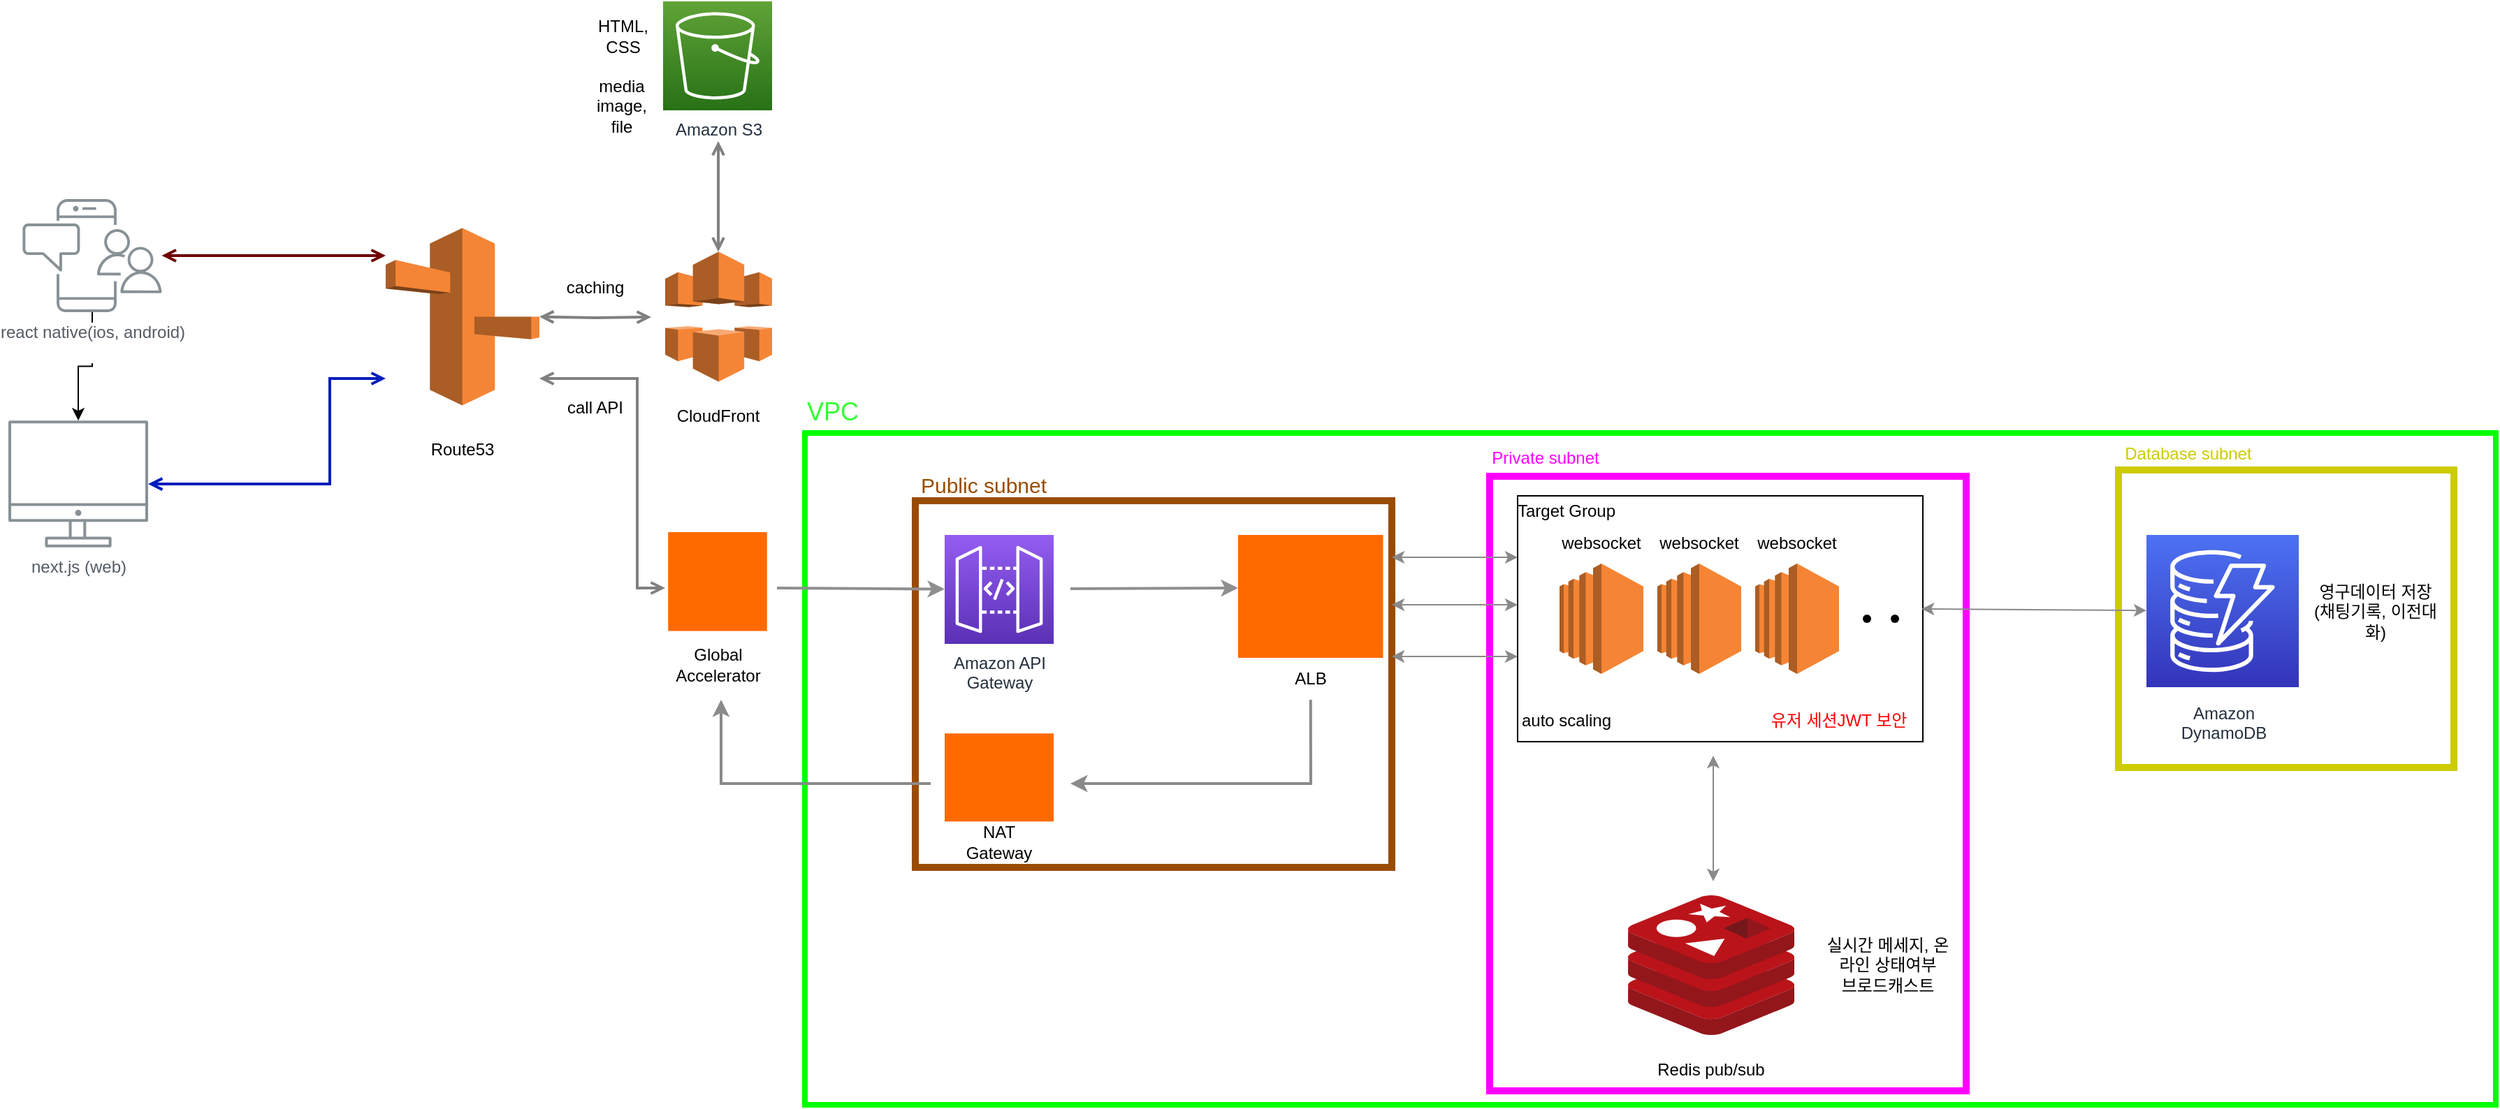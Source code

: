 <mxfile version="26.0.16">
  <diagram id="Ht1M8jgEwFfnCIfOTk4-" name="Page-1">
    <mxGraphModel dx="1434" dy="738" grid="1" gridSize="10" guides="1" tooltips="1" connect="1" arrows="1" fold="1" page="1" pageScale="1" pageWidth="1169" pageHeight="827" math="0" shadow="0">
      <root>
        <mxCell id="0" />
        <mxCell id="1" parent="0" />
        <mxCell id="NSB9uchk69Qtgk8OUiJh-56" value="" style="rounded=0;whiteSpace=wrap;html=1;strokeColor=#00FF00;strokeWidth=4;" vertex="1" parent="1">
          <mxGeometry x="580" y="369" width="1210" height="481" as="geometry" />
        </mxCell>
        <mxCell id="NSB9uchk69Qtgk8OUiJh-62" value="" style="rounded=0;whiteSpace=wrap;html=1;strokeColor=#CCCC00;strokeWidth=5;" vertex="1" parent="1">
          <mxGeometry x="1520" y="395.5" width="240" height="213" as="geometry" />
        </mxCell>
        <mxCell id="NSB9uchk69Qtgk8OUiJh-60" value="" style="rounded=0;whiteSpace=wrap;html=1;strokeColor=#FF00FF;strokeWidth=5;" vertex="1" parent="1">
          <mxGeometry x="1070" y="400" width="341" height="440" as="geometry" />
        </mxCell>
        <mxCell id="NSB9uchk69Qtgk8OUiJh-58" value="" style="rounded=0;whiteSpace=wrap;html=1;strokeColor=#994C00;strokeWidth=5;" vertex="1" parent="1">
          <mxGeometry x="659" y="417.5" width="341" height="262.5" as="geometry" />
        </mxCell>
        <mxCell id="UEzPUAAOIrF-is8g5C7q-128" style="edgeStyle=orthogonalEdgeStyle;rounded=0;orthogonalLoop=1;jettySize=auto;html=1;startArrow=open;startFill=0;endArrow=open;endFill=0;strokeWidth=2;strokeColor=#001DBC;fillColor=#0050ef;" parent="1" source="UEzPUAAOIrF-is8g5C7q-109" target="NSB9uchk69Qtgk8OUiJh-3" edge="1">
          <mxGeometry relative="1" as="geometry">
            <Array as="points">
              <mxPoint x="240" y="406" />
              <mxPoint x="240" y="330" />
            </Array>
          </mxGeometry>
        </mxCell>
        <mxCell id="UEzPUAAOIrF-is8g5C7q-127" style="edgeStyle=orthogonalEdgeStyle;rounded=0;orthogonalLoop=1;jettySize=auto;html=1;startArrow=open;startFill=0;endArrow=open;endFill=0;strokeWidth=2;strokeColor=#6F0000;fillColor=#a20025;" parent="1" source="UEzPUAAOIrF-is8g5C7q-110" target="NSB9uchk69Qtgk8OUiJh-3" edge="1">
          <mxGeometry relative="1" as="geometry">
            <Array as="points">
              <mxPoint x="375" y="282" />
              <mxPoint x="375" y="299" />
            </Array>
          </mxGeometry>
        </mxCell>
        <mxCell id="UEzPUAAOIrF-is8g5C7q-109" value="next.js (web)" style="outlineConnect=0;gradientColor=none;fontColor=#545B64;strokeColor=none;fillColor=#879196;dashed=0;verticalLabelPosition=bottom;verticalAlign=top;align=center;html=1;fontSize=12;fontStyle=0;aspect=fixed;shape=mxgraph.aws4.illustration_desktop;pointerEvents=1;labelBackgroundColor=#ffffff;" parent="1" vertex="1">
          <mxGeometry x="10" y="360" width="100" height="91" as="geometry" />
        </mxCell>
        <mxCell id="NSB9uchk69Qtgk8OUiJh-1" value="" style="edgeStyle=orthogonalEdgeStyle;rounded=0;orthogonalLoop=1;jettySize=auto;html=1;" edge="1" parent="1" source="UEzPUAAOIrF-is8g5C7q-110" target="UEzPUAAOIrF-is8g5C7q-109">
          <mxGeometry relative="1" as="geometry" />
        </mxCell>
        <mxCell id="UEzPUAAOIrF-is8g5C7q-110" value="react native(ios, android)&lt;div&gt;&lt;br&gt;&lt;/div&gt;" style="outlineConnect=0;gradientColor=none;fontColor=#545B64;strokeColor=none;fillColor=#879196;dashed=0;verticalLabelPosition=bottom;verticalAlign=top;align=center;html=1;fontSize=12;fontStyle=0;aspect=fixed;shape=mxgraph.aws4.illustration_notification;pointerEvents=1;labelBackgroundColor=#ffffff;" parent="1" vertex="1">
          <mxGeometry x="20" y="201.5" width="100" height="81" as="geometry" />
        </mxCell>
        <mxCell id="UEzPUAAOIrF-is8g5C7q-114" value="Amazon API&lt;br&gt;Gateway&lt;br&gt;" style="outlineConnect=0;fontColor=#232F3E;gradientColor=#945DF2;gradientDirection=north;fillColor=#5A30B5;strokeColor=#ffffff;dashed=0;verticalLabelPosition=bottom;verticalAlign=top;align=center;html=1;fontSize=12;fontStyle=0;aspect=fixed;shape=mxgraph.aws4.resourceIcon;resIcon=mxgraph.aws4.api_gateway;labelBackgroundColor=#ffffff;" parent="1" vertex="1">
          <mxGeometry x="680" y="442" width="78" height="78" as="geometry" />
        </mxCell>
        <mxCell id="UEzPUAAOIrF-is8g5C7q-116" value="Amazon S3" style="outlineConnect=0;fontColor=#232F3E;gradientColor=#60A337;gradientDirection=north;fillColor=#277116;strokeColor=#ffffff;dashed=0;verticalLabelPosition=bottom;verticalAlign=top;align=center;html=1;fontSize=12;fontStyle=0;aspect=fixed;shape=mxgraph.aws4.resourceIcon;resIcon=mxgraph.aws4.s3;labelBackgroundColor=#ffffff;" parent="1" vertex="1">
          <mxGeometry x="478.5" y="60" width="78" height="78" as="geometry" />
        </mxCell>
        <mxCell id="UEzPUAAOIrF-is8g5C7q-119" value="Amazon&lt;br&gt;DynamoDB&lt;br&gt;" style="outlineConnect=0;fontColor=#232F3E;gradientColor=#4D72F3;gradientDirection=north;fillColor=#3334B9;strokeColor=#ffffff;dashed=0;verticalLabelPosition=bottom;verticalAlign=top;align=center;html=1;fontSize=12;fontStyle=0;aspect=fixed;shape=mxgraph.aws4.resourceIcon;resIcon=mxgraph.aws4.dynamodb;labelBackgroundColor=#ffffff;spacingTop=5;" parent="1" vertex="1">
          <mxGeometry x="1540" y="442" width="109" height="109" as="geometry" />
        </mxCell>
        <mxCell id="NSB9uchk69Qtgk8OUiJh-3" value="" style="outlineConnect=0;dashed=0;verticalLabelPosition=bottom;verticalAlign=top;align=center;html=1;shape=mxgraph.aws3.route_53;fillColor=#F58536;gradientColor=none;" vertex="1" parent="1">
          <mxGeometry x="280" y="222.25" width="110" height="127" as="geometry" />
        </mxCell>
        <mxCell id="NSB9uchk69Qtgk8OUiJh-5" value="Route53" style="text;html=1;align=center;verticalAlign=middle;whiteSpace=wrap;rounded=0;" vertex="1" parent="1">
          <mxGeometry x="305" y="365.75" width="60" height="30" as="geometry" />
        </mxCell>
        <mxCell id="NSB9uchk69Qtgk8OUiJh-6" value="" style="outlineConnect=0;dashed=0;verticalLabelPosition=bottom;verticalAlign=top;align=center;html=1;shape=mxgraph.aws3.cloudfront;fillColor=#F58536;gradientColor=none;" vertex="1" parent="1">
          <mxGeometry x="480" y="239.25" width="76.5" height="93" as="geometry" />
        </mxCell>
        <mxCell id="NSB9uchk69Qtgk8OUiJh-7" value="CloudFront" style="text;html=1;align=center;verticalAlign=middle;whiteSpace=wrap;rounded=0;" vertex="1" parent="1">
          <mxGeometry x="488.25" y="341.75" width="60" height="30" as="geometry" />
        </mxCell>
        <mxCell id="NSB9uchk69Qtgk8OUiJh-8" style="edgeStyle=orthogonalEdgeStyle;rounded=0;orthogonalLoop=1;jettySize=auto;html=1;startArrow=open;startFill=0;endArrow=open;endFill=0;strokeWidth=2;strokeColor=#808080;" edge="1" parent="1" source="NSB9uchk69Qtgk8OUiJh-6">
          <mxGeometry relative="1" as="geometry">
            <Array as="points">
              <mxPoint x="510" y="300" />
              <mxPoint x="510" y="300" />
            </Array>
            <mxPoint x="130" y="252" as="sourcePoint" />
            <mxPoint x="518" y="160" as="targetPoint" />
          </mxGeometry>
        </mxCell>
        <mxCell id="NSB9uchk69Qtgk8OUiJh-14" value="HTML,&lt;div&gt;CSS&lt;/div&gt;" style="text;html=1;align=center;verticalAlign=middle;whiteSpace=wrap;rounded=0;" vertex="1" parent="1">
          <mxGeometry x="420" y="70" width="60" height="30" as="geometry" />
        </mxCell>
        <mxCell id="NSB9uchk69Qtgk8OUiJh-15" value="media image,&lt;br&gt;file" style="text;html=1;align=center;verticalAlign=middle;whiteSpace=wrap;rounded=0;" vertex="1" parent="1">
          <mxGeometry x="418.5" y="120" width="60" height="30" as="geometry" />
        </mxCell>
        <mxCell id="NSB9uchk69Qtgk8OUiJh-16" style="edgeStyle=orthogonalEdgeStyle;rounded=0;orthogonalLoop=1;jettySize=auto;html=1;startArrow=open;startFill=0;endArrow=open;endFill=0;strokeWidth=2;strokeColor=#808080;entryX=1;entryY=0.5;entryDx=0;entryDy=0;entryPerimeter=0;" edge="1" parent="1" target="NSB9uchk69Qtgk8OUiJh-3">
          <mxGeometry relative="1" as="geometry">
            <mxPoint x="470" y="286" as="sourcePoint" />
            <mxPoint x="416" y="308.76" as="targetPoint" />
          </mxGeometry>
        </mxCell>
        <mxCell id="NSB9uchk69Qtgk8OUiJh-17" value="" style="points=[];aspect=fixed;html=1;align=center;shadow=0;dashed=0;fillColor=#FF6A00;strokeColor=none;shape=mxgraph.alibaba_cloud.ga_global_accelerator;" vertex="1" parent="1">
          <mxGeometry x="482.12" y="440" width="70.77" height="70.77" as="geometry" />
        </mxCell>
        <mxCell id="NSB9uchk69Qtgk8OUiJh-18" value="Global Accelerator" style="text;html=1;align=center;verticalAlign=middle;whiteSpace=wrap;rounded=0;" vertex="1" parent="1">
          <mxGeometry x="488.25" y="520" width="60" height="30" as="geometry" />
        </mxCell>
        <mxCell id="NSB9uchk69Qtgk8OUiJh-19" style="edgeStyle=orthogonalEdgeStyle;rounded=0;orthogonalLoop=1;jettySize=auto;html=1;startArrow=open;startFill=0;endArrow=open;endFill=0;strokeWidth=2;strokeColor=#808080;" edge="1" parent="1" target="NSB9uchk69Qtgk8OUiJh-3">
          <mxGeometry relative="1" as="geometry">
            <mxPoint x="480" y="480" as="sourcePoint" />
            <mxPoint x="380" y="370" as="targetPoint" />
            <Array as="points">
              <mxPoint x="460" y="480" />
              <mxPoint x="460" y="330" />
            </Array>
          </mxGeometry>
        </mxCell>
        <mxCell id="NSB9uchk69Qtgk8OUiJh-20" value="caching" style="text;html=1;align=center;verticalAlign=middle;whiteSpace=wrap;rounded=0;" vertex="1" parent="1">
          <mxGeometry x="400" y="250" width="60" height="30" as="geometry" />
        </mxCell>
        <mxCell id="NSB9uchk69Qtgk8OUiJh-21" value="call API" style="text;html=1;align=center;verticalAlign=middle;whiteSpace=wrap;rounded=0;" vertex="1" parent="1">
          <mxGeometry x="400" y="335.75" width="60" height="30" as="geometry" />
        </mxCell>
        <mxCell id="NSB9uchk69Qtgk8OUiJh-22" value="" style="points=[];aspect=fixed;html=1;align=center;shadow=0;dashed=0;fillColor=#FF6A00;strokeColor=none;shape=mxgraph.alibaba_cloud.nat_gateway;" vertex="1" parent="1">
          <mxGeometry x="680" y="584.13" width="78" height="63.03" as="geometry" />
        </mxCell>
        <mxCell id="NSB9uchk69Qtgk8OUiJh-23" value="" style="endArrow=classic;html=1;rounded=0;strokeColor=#8F8F8F;strokeWidth=2;" edge="1" parent="1" target="UEzPUAAOIrF-is8g5C7q-114">
          <mxGeometry width="50" height="50" relative="1" as="geometry">
            <mxPoint x="560" y="480" as="sourcePoint" />
            <mxPoint x="610" y="460" as="targetPoint" />
          </mxGeometry>
        </mxCell>
        <mxCell id="NSB9uchk69Qtgk8OUiJh-24" value="" style="endArrow=classic;html=1;rounded=0;strokeWidth=2;strokeColor=#8A8A8A;" edge="1" parent="1">
          <mxGeometry width="50" height="50" relative="1" as="geometry">
            <mxPoint x="670" y="620" as="sourcePoint" />
            <mxPoint x="520" y="560" as="targetPoint" />
            <Array as="points">
              <mxPoint x="520" y="620" />
            </Array>
          </mxGeometry>
        </mxCell>
        <mxCell id="NSB9uchk69Qtgk8OUiJh-25" value="NAT Gateway" style="text;html=1;align=center;verticalAlign=middle;whiteSpace=wrap;rounded=0;" vertex="1" parent="1">
          <mxGeometry x="689" y="647.16" width="60" height="30" as="geometry" />
        </mxCell>
        <mxCell id="NSB9uchk69Qtgk8OUiJh-26" value="" style="points=[];aspect=fixed;html=1;align=center;shadow=0;dashed=0;fillColor=#FF6A00;strokeColor=none;shape=mxgraph.alibaba_cloud.alb_application_load_balancer_01;" vertex="1" parent="1">
          <mxGeometry x="890" y="442" width="103.76" height="88" as="geometry" />
        </mxCell>
        <mxCell id="NSB9uchk69Qtgk8OUiJh-27" value="ALB" style="text;html=1;align=center;verticalAlign=middle;whiteSpace=wrap;rounded=0;" vertex="1" parent="1">
          <mxGeometry x="911.88" y="530" width="60" height="30" as="geometry" />
        </mxCell>
        <mxCell id="NSB9uchk69Qtgk8OUiJh-28" value="" style="endArrow=classic;html=1;rounded=0;strokeColor=#8F8F8F;strokeWidth=2;" edge="1" parent="1">
          <mxGeometry width="50" height="50" relative="1" as="geometry">
            <mxPoint x="770" y="480.5" as="sourcePoint" />
            <mxPoint x="890" y="480" as="targetPoint" />
          </mxGeometry>
        </mxCell>
        <mxCell id="NSB9uchk69Qtgk8OUiJh-30" value="" style="endArrow=classic;html=1;rounded=0;strokeWidth=2;strokeColor=#8A8A8A;exitX=0.5;exitY=1;exitDx=0;exitDy=0;" edge="1" parent="1" source="NSB9uchk69Qtgk8OUiJh-27">
          <mxGeometry width="50" height="50" relative="1" as="geometry">
            <mxPoint x="930" y="620" as="sourcePoint" />
            <mxPoint x="770" y="620" as="targetPoint" />
            <Array as="points">
              <mxPoint x="942" y="620" />
            </Array>
          </mxGeometry>
        </mxCell>
        <mxCell id="NSB9uchk69Qtgk8OUiJh-31" value="" style="rounded=0;whiteSpace=wrap;html=1;" vertex="1" parent="1">
          <mxGeometry x="1090" y="414" width="290" height="176" as="geometry" />
        </mxCell>
        <mxCell id="NSB9uchk69Qtgk8OUiJh-32" value="Target Group" style="text;html=1;align=center;verticalAlign=middle;whiteSpace=wrap;rounded=0;" vertex="1" parent="1">
          <mxGeometry x="1070" y="410" width="110" height="30" as="geometry" />
        </mxCell>
        <mxCell id="NSB9uchk69Qtgk8OUiJh-33" value="" style="outlineConnect=0;dashed=0;verticalLabelPosition=bottom;verticalAlign=top;align=center;html=1;shape=mxgraph.aws3.ec2;fillColor=#F58534;gradientColor=none;" vertex="1" parent="1">
          <mxGeometry x="1120" y="462.5" width="60" height="79" as="geometry" />
        </mxCell>
        <mxCell id="NSB9uchk69Qtgk8OUiJh-34" value="" style="outlineConnect=0;dashed=0;verticalLabelPosition=bottom;verticalAlign=top;align=center;html=1;shape=mxgraph.aws3.ec2;fillColor=#F58534;gradientColor=none;" vertex="1" parent="1">
          <mxGeometry x="1190" y="462.5" width="60" height="79" as="geometry" />
        </mxCell>
        <mxCell id="NSB9uchk69Qtgk8OUiJh-35" value="" style="outlineConnect=0;dashed=0;verticalLabelPosition=bottom;verticalAlign=top;align=center;html=1;shape=mxgraph.aws3.ec2;fillColor=#F58534;gradientColor=none;" vertex="1" parent="1">
          <mxGeometry x="1260" y="462.5" width="60" height="79" as="geometry" />
        </mxCell>
        <mxCell id="NSB9uchk69Qtgk8OUiJh-36" value="" style="shape=waypoint;sketch=0;fillStyle=solid;size=6;pointerEvents=1;points=[];fillColor=none;resizable=0;rotatable=0;perimeter=centerPerimeter;snapToPoint=1;" vertex="1" parent="1">
          <mxGeometry x="1330" y="492" width="20" height="20" as="geometry" />
        </mxCell>
        <mxCell id="NSB9uchk69Qtgk8OUiJh-37" value="" style="shape=waypoint;sketch=0;fillStyle=solid;size=6;pointerEvents=1;points=[];fillColor=none;resizable=0;rotatable=0;perimeter=centerPerimeter;snapToPoint=1;" vertex="1" parent="1">
          <mxGeometry x="1350" y="492" width="20" height="20" as="geometry" />
        </mxCell>
        <mxCell id="NSB9uchk69Qtgk8OUiJh-38" value="auto scaling" style="text;html=1;align=center;verticalAlign=middle;whiteSpace=wrap;rounded=0;" vertex="1" parent="1">
          <mxGeometry x="1070" y="560" width="110" height="30" as="geometry" />
        </mxCell>
        <mxCell id="NSB9uchk69Qtgk8OUiJh-39" value="websocket" style="text;html=1;align=center;verticalAlign=middle;whiteSpace=wrap;rounded=0;" vertex="1" parent="1">
          <mxGeometry x="1110" y="432.5" width="80" height="30" as="geometry" />
        </mxCell>
        <mxCell id="NSB9uchk69Qtgk8OUiJh-40" value="websocket" style="text;html=1;align=center;verticalAlign=middle;whiteSpace=wrap;rounded=0;" vertex="1" parent="1">
          <mxGeometry x="1180" y="432.5" width="80" height="30" as="geometry" />
        </mxCell>
        <mxCell id="NSB9uchk69Qtgk8OUiJh-41" value="websocket" style="text;html=1;align=center;verticalAlign=middle;whiteSpace=wrap;rounded=0;" vertex="1" parent="1">
          <mxGeometry x="1250" y="432.5" width="80" height="30" as="geometry" />
        </mxCell>
        <mxCell id="NSB9uchk69Qtgk8OUiJh-46" value="" style="endArrow=classic;startArrow=classic;html=1;rounded=0;entryX=0;entryY=0.25;entryDx=0;entryDy=0;strokeColor=#8A8A8A;" edge="1" parent="1" target="NSB9uchk69Qtgk8OUiJh-31">
          <mxGeometry width="50" height="50" relative="1" as="geometry">
            <mxPoint x="1000" y="458" as="sourcePoint" />
            <mxPoint x="750" y="360" as="targetPoint" />
          </mxGeometry>
        </mxCell>
        <mxCell id="NSB9uchk69Qtgk8OUiJh-47" value="" style="endArrow=classic;startArrow=classic;html=1;rounded=0;entryX=0;entryY=0.25;entryDx=0;entryDy=0;strokeColor=#8A8A8A;" edge="1" parent="1">
          <mxGeometry width="50" height="50" relative="1" as="geometry">
            <mxPoint x="1000" y="492" as="sourcePoint" />
            <mxPoint x="1090" y="492" as="targetPoint" />
          </mxGeometry>
        </mxCell>
        <mxCell id="NSB9uchk69Qtgk8OUiJh-48" value="" style="endArrow=classic;startArrow=classic;html=1;rounded=0;entryX=0;entryY=0.25;entryDx=0;entryDy=0;strokeColor=#8A8A8A;" edge="1" parent="1">
          <mxGeometry width="50" height="50" relative="1" as="geometry">
            <mxPoint x="1000" y="529" as="sourcePoint" />
            <mxPoint x="1090" y="529" as="targetPoint" />
          </mxGeometry>
        </mxCell>
        <mxCell id="NSB9uchk69Qtgk8OUiJh-49" value="&lt;font style=&quot;color: rgb(255, 0, 0);&quot;&gt;유저 세션JWT 보안&lt;/font&gt;" style="text;html=1;align=center;verticalAlign=middle;whiteSpace=wrap;rounded=0;" vertex="1" parent="1">
          <mxGeometry x="1260" y="560" width="120" height="30" as="geometry" />
        </mxCell>
        <mxCell id="NSB9uchk69Qtgk8OUiJh-50" value="" style="image;sketch=0;aspect=fixed;html=1;points=[];align=center;fontSize=12;image=img/lib/mscae/Cache_Redis_Product.svg;" vertex="1" parent="1">
          <mxGeometry x="1169" y="700" width="119.05" height="100" as="geometry" />
        </mxCell>
        <mxCell id="NSB9uchk69Qtgk8OUiJh-51" value="" style="endArrow=classic;startArrow=classic;html=1;rounded=0;strokeColor=#8A8A8A;exitX=0.997;exitY=0.46;exitDx=0;exitDy=0;exitPerimeter=0;" edge="1" parent="1" source="NSB9uchk69Qtgk8OUiJh-31" target="UEzPUAAOIrF-is8g5C7q-119">
          <mxGeometry width="50" height="50" relative="1" as="geometry">
            <mxPoint x="1420" y="491" as="sourcePoint" />
            <mxPoint x="1510" y="491" as="targetPoint" />
          </mxGeometry>
        </mxCell>
        <mxCell id="NSB9uchk69Qtgk8OUiJh-52" value="" style="endArrow=classic;startArrow=classic;html=1;rounded=0;strokeColor=#8A8A8A;" edge="1" parent="1">
          <mxGeometry width="50" height="50" relative="1" as="geometry">
            <mxPoint x="1230" y="600" as="sourcePoint" />
            <mxPoint x="1230" y="690" as="targetPoint" />
          </mxGeometry>
        </mxCell>
        <mxCell id="NSB9uchk69Qtgk8OUiJh-53" value="Redis pub/sub" style="text;html=1;align=center;verticalAlign=middle;whiteSpace=wrap;rounded=0;" vertex="1" parent="1">
          <mxGeometry x="1172.79" y="810" width="111.47" height="30" as="geometry" />
        </mxCell>
        <mxCell id="NSB9uchk69Qtgk8OUiJh-54" value="실시간 메세지, 온라인 상태여부&lt;div&gt;브로드캐스트&lt;/div&gt;" style="text;html=1;align=center;verticalAlign=middle;whiteSpace=wrap;rounded=0;" vertex="1" parent="1">
          <mxGeometry x="1310" y="715" width="90" height="70" as="geometry" />
        </mxCell>
        <mxCell id="NSB9uchk69Qtgk8OUiJh-55" value="영구데이터 저장&lt;div&gt;(채팅기록, 이전대화)&lt;/div&gt;" style="text;html=1;align=center;verticalAlign=middle;whiteSpace=wrap;rounded=0;" vertex="1" parent="1">
          <mxGeometry x="1654" y="467" width="100" height="59" as="geometry" />
        </mxCell>
        <mxCell id="NSB9uchk69Qtgk8OUiJh-57" value="&lt;font style=&quot;color: rgb(51, 255, 51); font-size: 18px;&quot;&gt;VPC&lt;/font&gt;" style="text;html=1;align=center;verticalAlign=middle;whiteSpace=wrap;rounded=0;" vertex="1" parent="1">
          <mxGeometry x="570" y="339" width="60" height="30" as="geometry" />
        </mxCell>
        <mxCell id="NSB9uchk69Qtgk8OUiJh-59" value="&lt;font style=&quot;color: rgb(153, 76, 0); font-size: 15px;&quot;&gt;Public subnet&lt;/font&gt;" style="text;html=1;align=center;verticalAlign=middle;whiteSpace=wrap;rounded=0;" vertex="1" parent="1">
          <mxGeometry x="658" y="390.5" width="100" height="30" as="geometry" />
        </mxCell>
        <mxCell id="NSB9uchk69Qtgk8OUiJh-61" value="Private subnet" style="text;html=1;align=center;verticalAlign=middle;whiteSpace=wrap;rounded=0;fontColor=#FF00FF;" vertex="1" parent="1">
          <mxGeometry x="1060" y="371.75" width="100" height="30" as="geometry" />
        </mxCell>
        <mxCell id="NSB9uchk69Qtgk8OUiJh-63" value="Database subnet" style="text;html=1;align=center;verticalAlign=middle;whiteSpace=wrap;rounded=0;fontColor=#CCCC00;" vertex="1" parent="1">
          <mxGeometry x="1520" y="369" width="100" height="30" as="geometry" />
        </mxCell>
      </root>
    </mxGraphModel>
  </diagram>
</mxfile>
